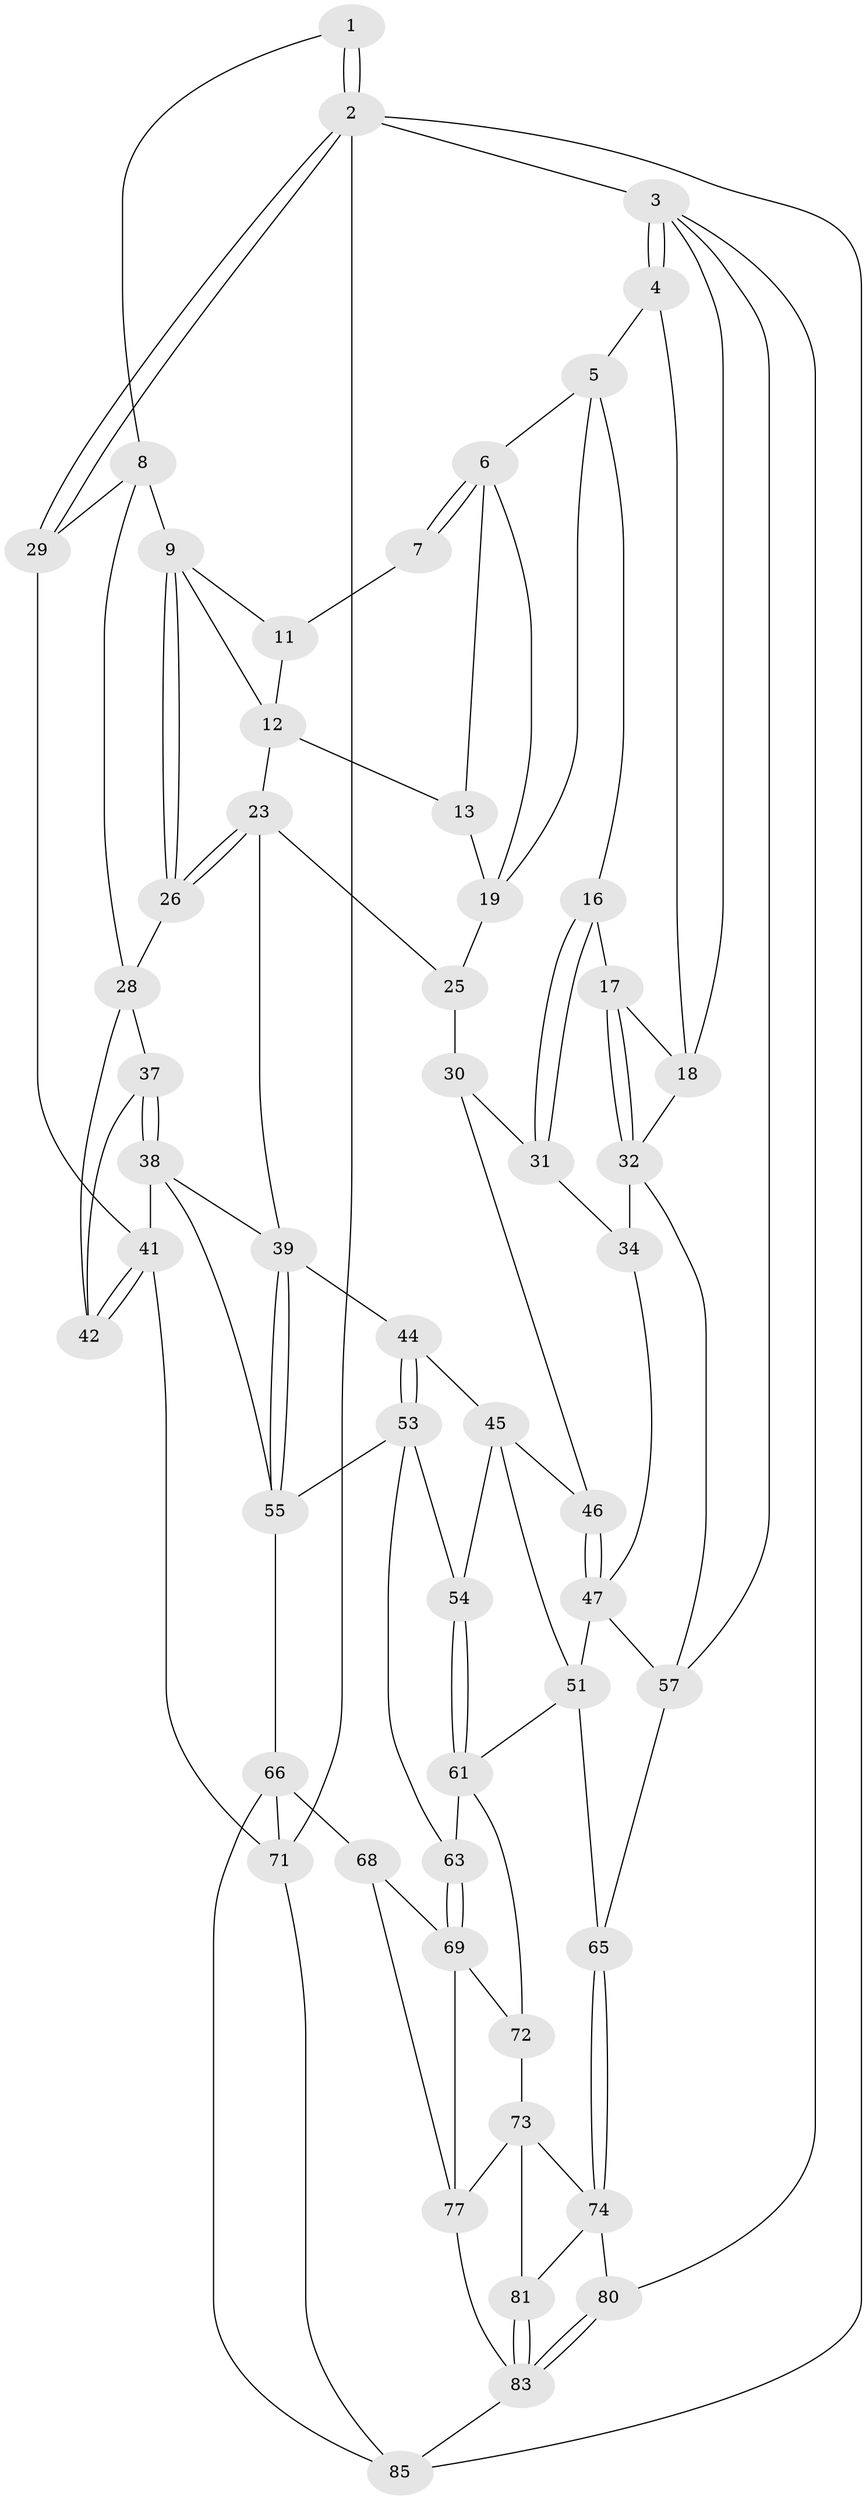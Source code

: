 // Generated by graph-tools (version 1.1) at 2025/24/03/03/25 07:24:36]
// undirected, 54 vertices, 114 edges
graph export_dot {
graph [start="1"]
  node [color=gray90,style=filled];
  1 [pos="+0.9341133558655215+0"];
  2 [pos="+1+0",super="+70"];
  3 [pos="+0+0",super="+58"];
  4 [pos="+0.03291603678642052+0"];
  5 [pos="+0.3689148625282734+0",super="+15"];
  6 [pos="+0.3939482575408454+0",super="+14"];
  7 [pos="+0.6096813189941633+0"];
  8 [pos="+0.826193716294157+0.07721982164619627",super="+27"];
  9 [pos="+0.7044917795451054+0.09864877287245152",super="+10"];
  11 [pos="+0.6434761668749664+0.06168267534984056"];
  12 [pos="+0.49809203705582933+0.020475775516164682",super="+21"];
  13 [pos="+0.42588000716354474+0"];
  16 [pos="+0.1333097832372074+0.19854896597749483"];
  17 [pos="+0.1310032023660813+0.19804908053258907"];
  18 [pos="+0.08974337414515907+0.04481564179399776",super="+20"];
  19 [pos="+0.3460804125663786+0.1989901902742703",super="+22"];
  23 [pos="+0.5404725296660639+0.31911867569661606",super="+24"];
  25 [pos="+0.45427289509903673+0.2899153437427987"];
  26 [pos="+0.682010257421788+0.26652440114747034"];
  28 [pos="+0.8269839337603441+0.23230355989857654",super="+36"];
  29 [pos="+1+0.2505063223536377"];
  30 [pos="+0.31371453691582973+0.32908455617641025",super="+43"];
  31 [pos="+0.15279472800603053+0.23561287093986602",super="+33"];
  32 [pos="+0+0.29748585674764255",super="+35"];
  34 [pos="+0.08380379361292724+0.4556321315288292"];
  37 [pos="+0.7394060981364827+0.45084375130308085"];
  38 [pos="+0.6871467729201118+0.48718359781174614",super="+49"];
  39 [pos="+0.6680831241628359+0.48095052605076094",super="+40"];
  41 [pos="+1+0.5213221496970124",super="+48"];
  42 [pos="+0.9420954544390903+0.41857050452955347"];
  44 [pos="+0.42558822702757715+0.4847386937031106"];
  45 [pos="+0.35301124968536246+0.503105054846228",super="+50"];
  46 [pos="+0.2652400992484227+0.4792372802821994"];
  47 [pos="+0.17701452494398165+0.5415964934253079",super="+52"];
  51 [pos="+0.2815563436856236+0.6726943674771011",super="+62"];
  53 [pos="+0.47055923802907207+0.6463872434282762",super="+56"];
  54 [pos="+0.39582502295683447+0.6720592098152699"];
  55 [pos="+0.5595523256755645+0.64525997426919",super="+59"];
  57 [pos="+0+0.7800982559117025",super="+60"];
  61 [pos="+0.38707630217468275+0.7762849291059241",super="+64"];
  63 [pos="+0.5071671791161985+0.7803451163052508"];
  65 [pos="+0.23000251765164914+0.7738582728710639"];
  66 [pos="+0.7482271063551708+0.8136876996931951",super="+67"];
  68 [pos="+0.5945944281023843+0.8572206403804096"];
  69 [pos="+0.5608381972382959+0.8417549052485598",super="+75"];
  71 [pos="+1+1",super="+76"];
  72 [pos="+0.4007631725298238+0.8181401182943634"];
  73 [pos="+0.33766601858814205+0.8505048834700133",super="+78"];
  74 [pos="+0.23214382720599783+0.784171015219633",super="+79"];
  77 [pos="+0.41228416987042205+0.9434201870088422",super="+82"];
  80 [pos="+0+1"];
  81 [pos="+0.32051347889840454+0.9325791685567673"];
  83 [pos="+0.19778880628172066+1",super="+84"];
  85 [pos="+0.637099572768473+1",super="+86"];
  1 -- 2;
  1 -- 2;
  1 -- 8;
  2 -- 3 [weight=2];
  2 -- 29;
  2 -- 29;
  2 -- 85;
  2 -- 71;
  3 -- 4;
  3 -- 4;
  3 -- 18;
  3 -- 80;
  3 -- 57;
  4 -- 5;
  4 -- 18;
  5 -- 6;
  5 -- 16;
  5 -- 19;
  6 -- 7;
  6 -- 7;
  6 -- 19;
  6 -- 13;
  7 -- 11;
  8 -- 9;
  8 -- 28;
  8 -- 29;
  9 -- 26;
  9 -- 26;
  9 -- 11;
  9 -- 12;
  11 -- 12;
  12 -- 13;
  12 -- 23;
  13 -- 19;
  16 -- 17;
  16 -- 31;
  16 -- 31;
  17 -- 18;
  17 -- 32;
  17 -- 32;
  18 -- 32;
  19 -- 25;
  23 -- 26;
  23 -- 26;
  23 -- 25;
  23 -- 39;
  25 -- 30;
  26 -- 28;
  28 -- 42;
  28 -- 37;
  29 -- 41;
  30 -- 31 [weight=2];
  30 -- 46;
  31 -- 34;
  32 -- 57;
  32 -- 34;
  34 -- 47;
  37 -- 38;
  37 -- 38;
  37 -- 42;
  38 -- 39;
  38 -- 41;
  38 -- 55;
  39 -- 55;
  39 -- 55;
  39 -- 44;
  41 -- 42;
  41 -- 42;
  41 -- 71;
  44 -- 45;
  44 -- 53;
  44 -- 53;
  45 -- 46;
  45 -- 51;
  45 -- 54;
  46 -- 47;
  46 -- 47;
  47 -- 51;
  47 -- 57;
  51 -- 65;
  51 -- 61;
  53 -- 54;
  53 -- 63;
  53 -- 55;
  54 -- 61;
  54 -- 61;
  55 -- 66;
  57 -- 65;
  61 -- 72;
  61 -- 63;
  63 -- 69;
  63 -- 69;
  65 -- 74;
  65 -- 74;
  66 -- 71;
  66 -- 68;
  66 -- 85;
  68 -- 69;
  68 -- 77;
  69 -- 72;
  69 -- 77;
  71 -- 85;
  72 -- 73;
  73 -- 74;
  73 -- 81;
  73 -- 77;
  74 -- 80;
  74 -- 81;
  77 -- 83;
  80 -- 83;
  80 -- 83;
  81 -- 83;
  81 -- 83;
  83 -- 85;
}
